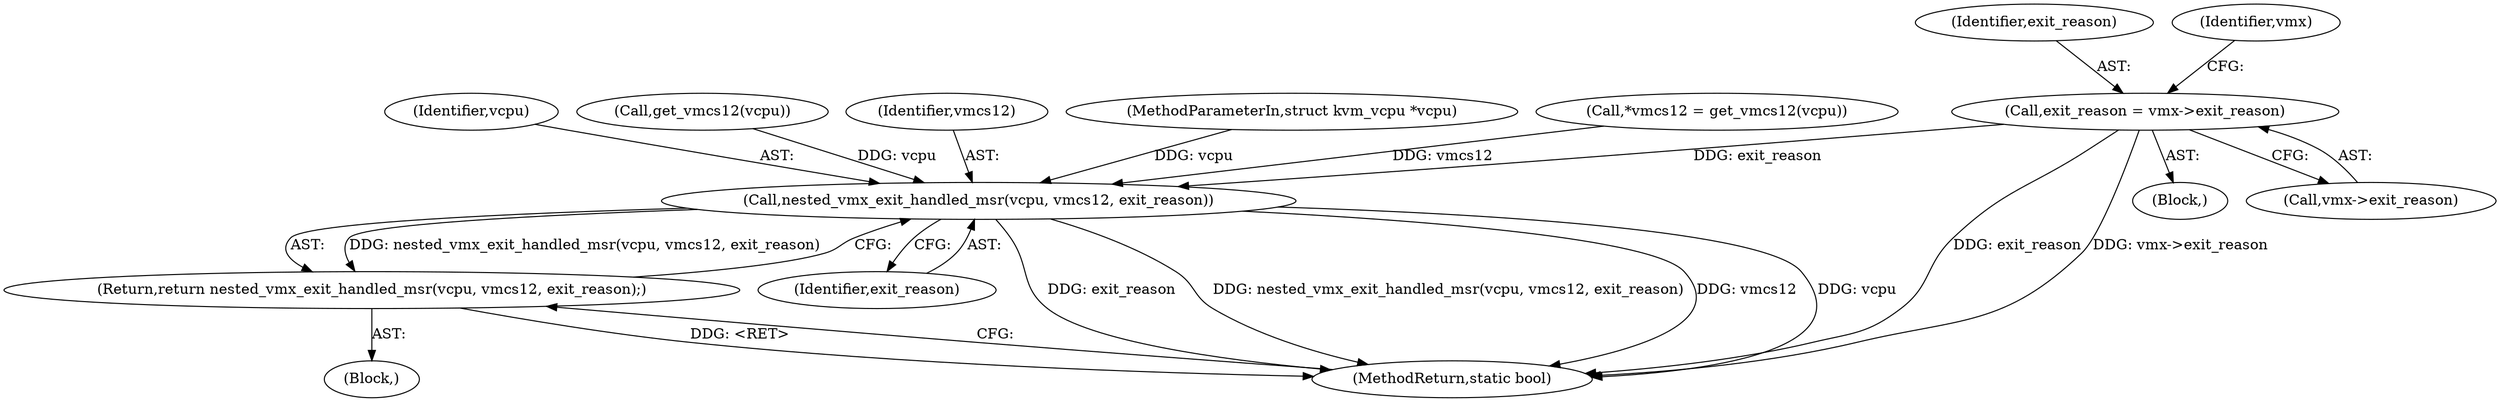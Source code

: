 digraph "0_linux_bfd0a56b90005f8c8a004baf407ad90045c2b11e@pointer" {
"1000120" [label="(Call,exit_reason = vmx->exit_reason)"];
"1000248" [label="(Call,nested_vmx_exit_handled_msr(vcpu, vmcs12, exit_reason))"];
"1000247" [label="(Return,return nested_vmx_exit_handled_msr(vcpu, vmcs12, exit_reason);)"];
"1000251" [label="(Identifier,exit_reason)"];
"1000249" [label="(Identifier,vcpu)"];
"1000307" [label="(MethodReturn,static bool)"];
"1000103" [label="(Block,)"];
"1000148" [label="(Block,)"];
"1000117" [label="(Call,get_vmcs12(vcpu))"];
"1000120" [label="(Call,exit_reason = vmx->exit_reason)"];
"1000250" [label="(Identifier,vmcs12)"];
"1000121" [label="(Identifier,exit_reason)"];
"1000247" [label="(Return,return nested_vmx_exit_handled_msr(vcpu, vmcs12, exit_reason);)"];
"1000128" [label="(Identifier,vmx)"];
"1000102" [label="(MethodParameterIn,struct kvm_vcpu *vcpu)"];
"1000122" [label="(Call,vmx->exit_reason)"];
"1000248" [label="(Call,nested_vmx_exit_handled_msr(vcpu, vmcs12, exit_reason))"];
"1000115" [label="(Call,*vmcs12 = get_vmcs12(vcpu))"];
"1000120" -> "1000103"  [label="AST: "];
"1000120" -> "1000122"  [label="CFG: "];
"1000121" -> "1000120"  [label="AST: "];
"1000122" -> "1000120"  [label="AST: "];
"1000128" -> "1000120"  [label="CFG: "];
"1000120" -> "1000307"  [label="DDG: exit_reason"];
"1000120" -> "1000307"  [label="DDG: vmx->exit_reason"];
"1000120" -> "1000248"  [label="DDG: exit_reason"];
"1000248" -> "1000247"  [label="AST: "];
"1000248" -> "1000251"  [label="CFG: "];
"1000249" -> "1000248"  [label="AST: "];
"1000250" -> "1000248"  [label="AST: "];
"1000251" -> "1000248"  [label="AST: "];
"1000247" -> "1000248"  [label="CFG: "];
"1000248" -> "1000307"  [label="DDG: exit_reason"];
"1000248" -> "1000307"  [label="DDG: nested_vmx_exit_handled_msr(vcpu, vmcs12, exit_reason)"];
"1000248" -> "1000307"  [label="DDG: vmcs12"];
"1000248" -> "1000307"  [label="DDG: vcpu"];
"1000248" -> "1000247"  [label="DDG: nested_vmx_exit_handled_msr(vcpu, vmcs12, exit_reason)"];
"1000117" -> "1000248"  [label="DDG: vcpu"];
"1000102" -> "1000248"  [label="DDG: vcpu"];
"1000115" -> "1000248"  [label="DDG: vmcs12"];
"1000247" -> "1000148"  [label="AST: "];
"1000307" -> "1000247"  [label="CFG: "];
"1000247" -> "1000307"  [label="DDG: <RET>"];
}
